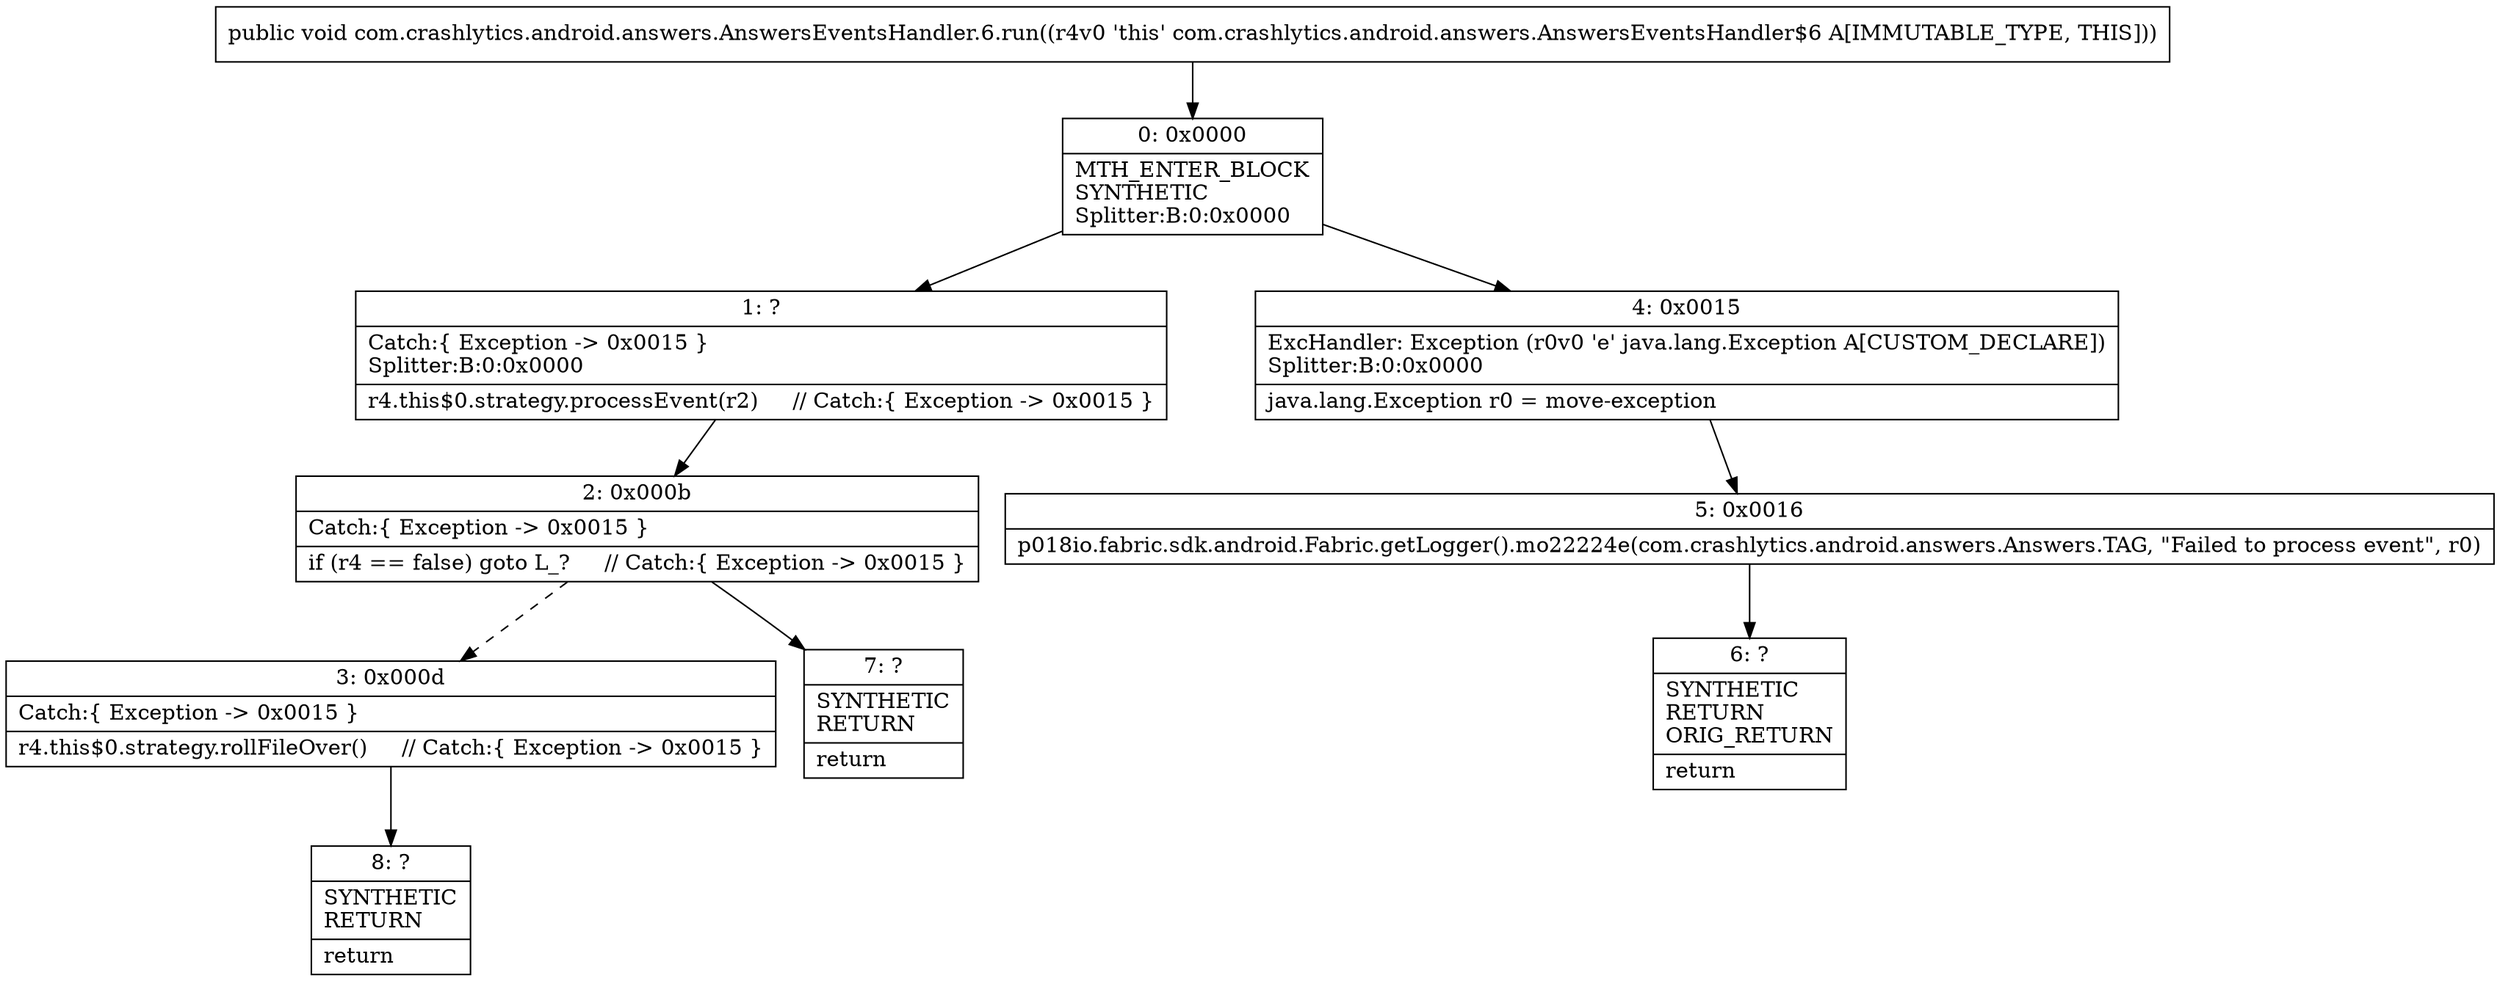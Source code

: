 digraph "CFG forcom.crashlytics.android.answers.AnswersEventsHandler.6.run()V" {
Node_0 [shape=record,label="{0\:\ 0x0000|MTH_ENTER_BLOCK\lSYNTHETIC\lSplitter:B:0:0x0000\l}"];
Node_1 [shape=record,label="{1\:\ ?|Catch:\{ Exception \-\> 0x0015 \}\lSplitter:B:0:0x0000\l|r4.this$0.strategy.processEvent(r2)     \/\/ Catch:\{ Exception \-\> 0x0015 \}\l}"];
Node_2 [shape=record,label="{2\:\ 0x000b|Catch:\{ Exception \-\> 0x0015 \}\l|if (r4 == false) goto L_?     \/\/ Catch:\{ Exception \-\> 0x0015 \}\l}"];
Node_3 [shape=record,label="{3\:\ 0x000d|Catch:\{ Exception \-\> 0x0015 \}\l|r4.this$0.strategy.rollFileOver()     \/\/ Catch:\{ Exception \-\> 0x0015 \}\l}"];
Node_4 [shape=record,label="{4\:\ 0x0015|ExcHandler: Exception (r0v0 'e' java.lang.Exception A[CUSTOM_DECLARE])\lSplitter:B:0:0x0000\l|java.lang.Exception r0 = move\-exception\l}"];
Node_5 [shape=record,label="{5\:\ 0x0016|p018io.fabric.sdk.android.Fabric.getLogger().mo22224e(com.crashlytics.android.answers.Answers.TAG, \"Failed to process event\", r0)\l}"];
Node_6 [shape=record,label="{6\:\ ?|SYNTHETIC\lRETURN\lORIG_RETURN\l|return\l}"];
Node_7 [shape=record,label="{7\:\ ?|SYNTHETIC\lRETURN\l|return\l}"];
Node_8 [shape=record,label="{8\:\ ?|SYNTHETIC\lRETURN\l|return\l}"];
MethodNode[shape=record,label="{public void com.crashlytics.android.answers.AnswersEventsHandler.6.run((r4v0 'this' com.crashlytics.android.answers.AnswersEventsHandler$6 A[IMMUTABLE_TYPE, THIS])) }"];
MethodNode -> Node_0;
Node_0 -> Node_1;
Node_0 -> Node_4;
Node_1 -> Node_2;
Node_2 -> Node_3[style=dashed];
Node_2 -> Node_7;
Node_3 -> Node_8;
Node_4 -> Node_5;
Node_5 -> Node_6;
}

